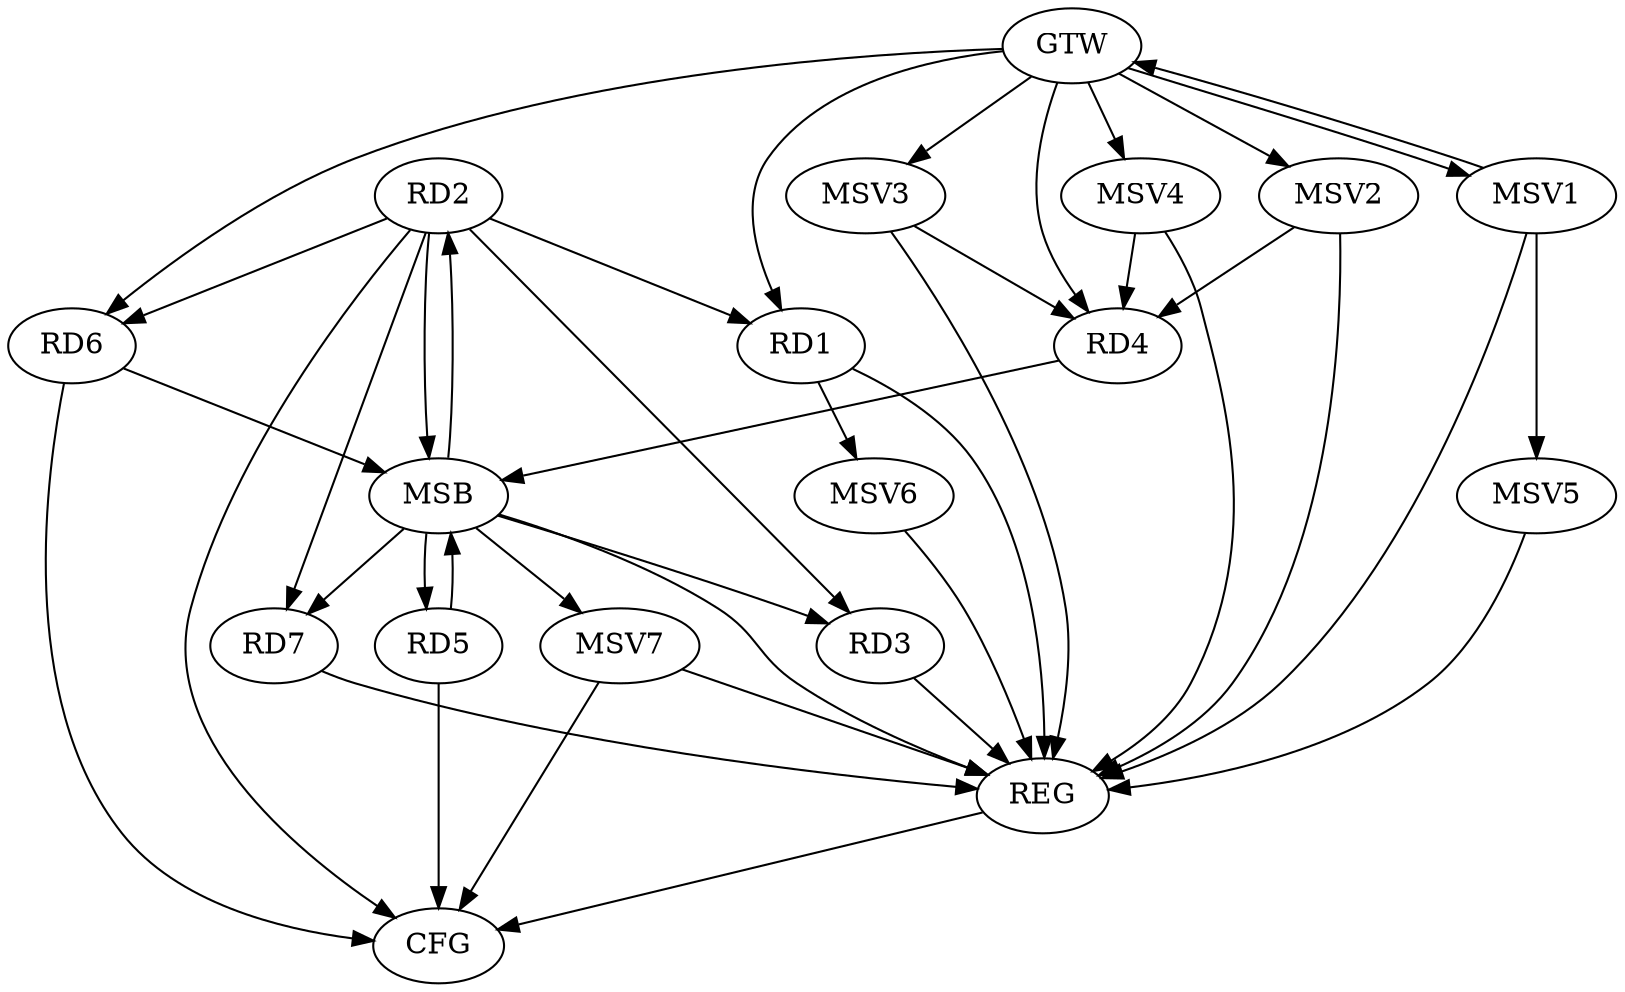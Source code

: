 strict digraph G {
  RD1 [ label="RD1" ];
  RD2 [ label="RD2" ];
  RD3 [ label="RD3" ];
  RD4 [ label="RD4" ];
  RD5 [ label="RD5" ];
  RD6 [ label="RD6" ];
  RD7 [ label="RD7" ];
  GTW [ label="GTW" ];
  REG [ label="REG" ];
  MSB [ label="MSB" ];
  CFG [ label="CFG" ];
  MSV1 [ label="MSV1" ];
  MSV2 [ label="MSV2" ];
  MSV3 [ label="MSV3" ];
  MSV4 [ label="MSV4" ];
  MSV5 [ label="MSV5" ];
  MSV6 [ label="MSV6" ];
  MSV7 [ label="MSV7" ];
  GTW -> RD1;
  GTW -> RD4;
  GTW -> RD6;
  RD1 -> REG;
  RD3 -> REG;
  RD7 -> REG;
  RD2 -> MSB;
  MSB -> RD3;
  MSB -> RD5;
  MSB -> REG;
  RD4 -> MSB;
  MSB -> RD2;
  RD5 -> MSB;
  MSB -> RD7;
  RD6 -> MSB;
  RD6 -> CFG;
  RD5 -> CFG;
  RD2 -> CFG;
  REG -> CFG;
  RD2 -> RD3;
  RD2 -> RD1;
  RD2 -> RD7;
  RD2 -> RD6;
  MSV1 -> GTW;
  GTW -> MSV1;
  MSV1 -> REG;
  MSV2 -> RD4;
  GTW -> MSV2;
  MSV2 -> REG;
  MSV3 -> RD4;
  GTW -> MSV3;
  MSV3 -> REG;
  MSV4 -> RD4;
  GTW -> MSV4;
  MSV4 -> REG;
  MSV1 -> MSV5;
  MSV5 -> REG;
  RD1 -> MSV6;
  MSV6 -> REG;
  MSB -> MSV7;
  MSV7 -> REG;
  MSV7 -> CFG;
}
